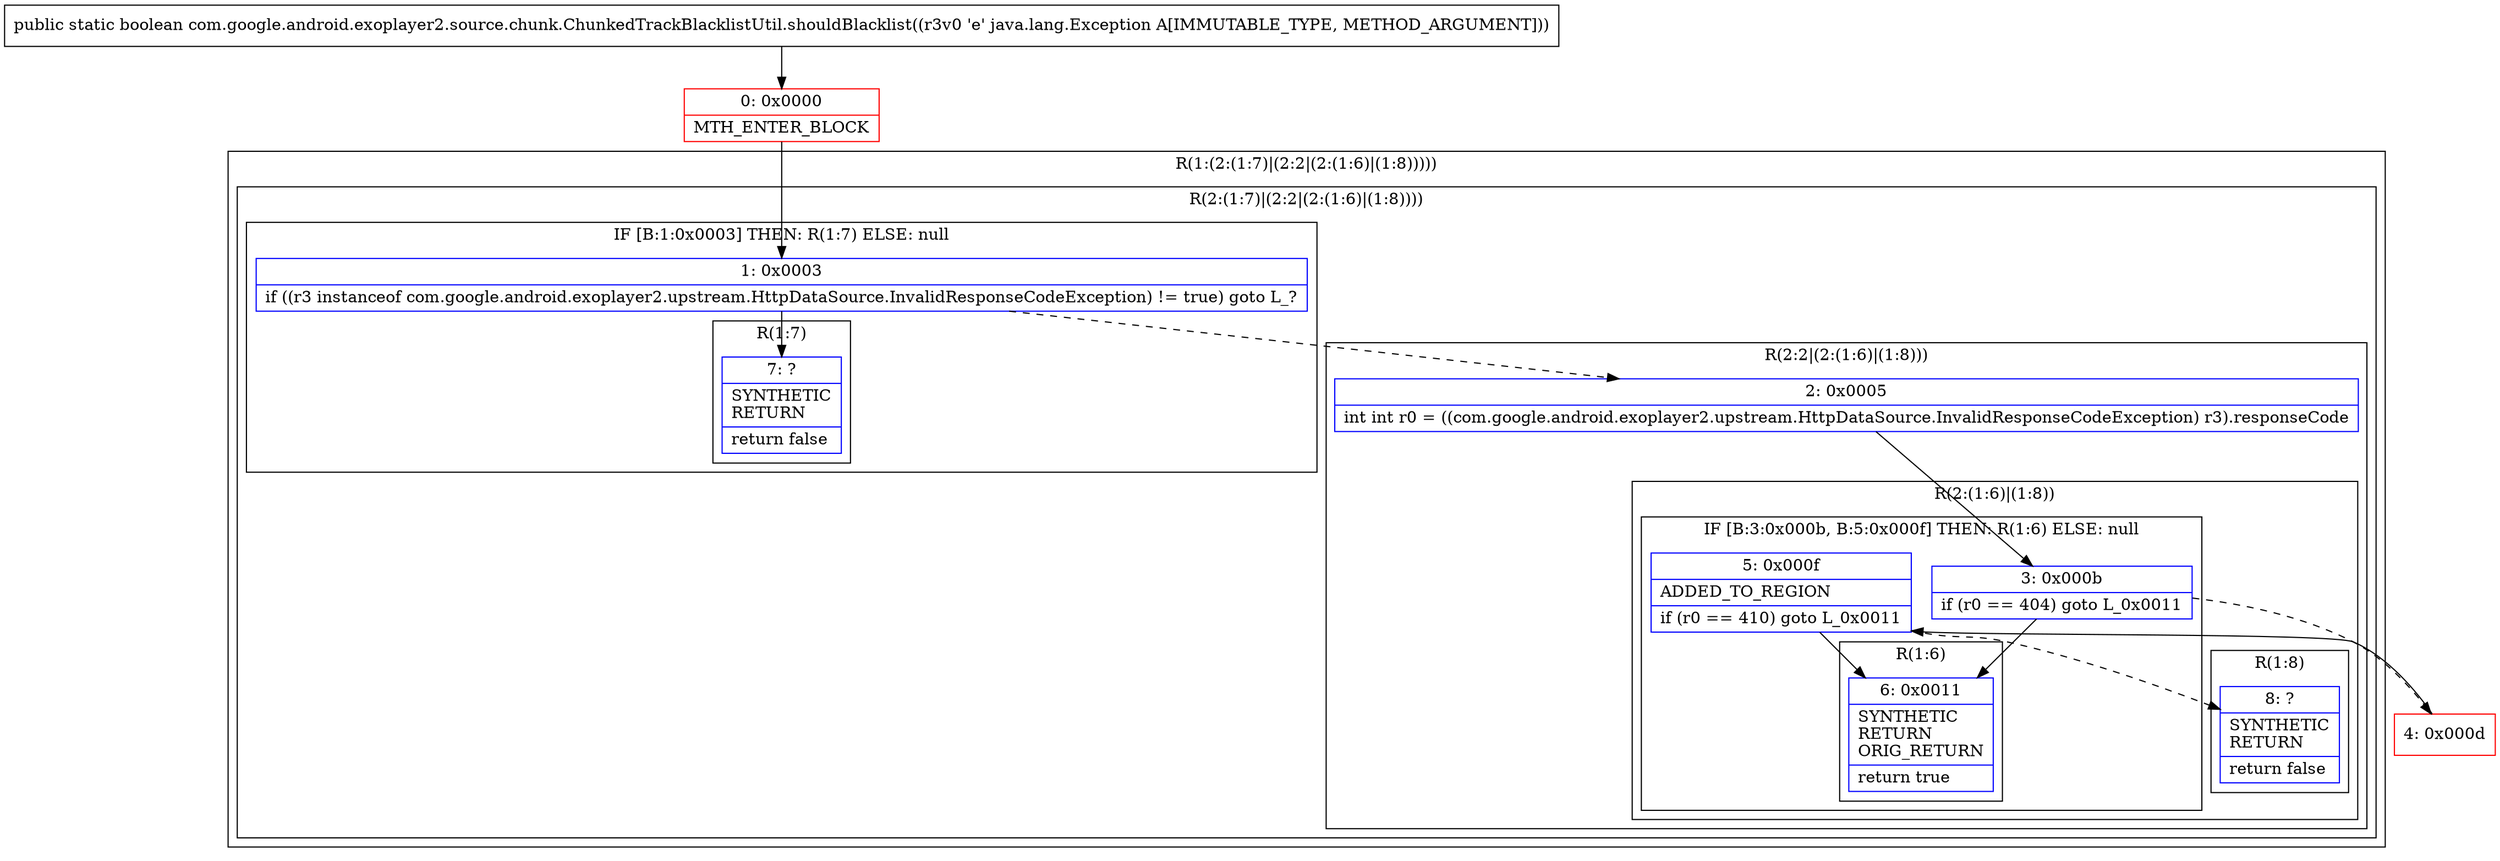 digraph "CFG forcom.google.android.exoplayer2.source.chunk.ChunkedTrackBlacklistUtil.shouldBlacklist(Ljava\/lang\/Exception;)Z" {
subgraph cluster_Region_375372716 {
label = "R(1:(2:(1:7)|(2:2|(2:(1:6)|(1:8)))))";
node [shape=record,color=blue];
subgraph cluster_Region_971376903 {
label = "R(2:(1:7)|(2:2|(2:(1:6)|(1:8))))";
node [shape=record,color=blue];
subgraph cluster_IfRegion_1862444668 {
label = "IF [B:1:0x0003] THEN: R(1:7) ELSE: null";
node [shape=record,color=blue];
Node_1 [shape=record,label="{1\:\ 0x0003|if ((r3 instanceof com.google.android.exoplayer2.upstream.HttpDataSource.InvalidResponseCodeException) != true) goto L_?\l}"];
subgraph cluster_Region_186484407 {
label = "R(1:7)";
node [shape=record,color=blue];
Node_7 [shape=record,label="{7\:\ ?|SYNTHETIC\lRETURN\l|return false\l}"];
}
}
subgraph cluster_Region_1150660228 {
label = "R(2:2|(2:(1:6)|(1:8)))";
node [shape=record,color=blue];
Node_2 [shape=record,label="{2\:\ 0x0005|int int r0 = ((com.google.android.exoplayer2.upstream.HttpDataSource.InvalidResponseCodeException) r3).responseCode\l}"];
subgraph cluster_Region_1618271907 {
label = "R(2:(1:6)|(1:8))";
node [shape=record,color=blue];
subgraph cluster_IfRegion_1532475068 {
label = "IF [B:3:0x000b, B:5:0x000f] THEN: R(1:6) ELSE: null";
node [shape=record,color=blue];
Node_3 [shape=record,label="{3\:\ 0x000b|if (r0 == 404) goto L_0x0011\l}"];
Node_5 [shape=record,label="{5\:\ 0x000f|ADDED_TO_REGION\l|if (r0 == 410) goto L_0x0011\l}"];
subgraph cluster_Region_1767071131 {
label = "R(1:6)";
node [shape=record,color=blue];
Node_6 [shape=record,label="{6\:\ 0x0011|SYNTHETIC\lRETURN\lORIG_RETURN\l|return true\l}"];
}
}
subgraph cluster_Region_328738699 {
label = "R(1:8)";
node [shape=record,color=blue];
Node_8 [shape=record,label="{8\:\ ?|SYNTHETIC\lRETURN\l|return false\l}"];
}
}
}
}
}
Node_0 [shape=record,color=red,label="{0\:\ 0x0000|MTH_ENTER_BLOCK\l}"];
Node_4 [shape=record,color=red,label="{4\:\ 0x000d}"];
MethodNode[shape=record,label="{public static boolean com.google.android.exoplayer2.source.chunk.ChunkedTrackBlacklistUtil.shouldBlacklist((r3v0 'e' java.lang.Exception A[IMMUTABLE_TYPE, METHOD_ARGUMENT])) }"];
MethodNode -> Node_0;
Node_1 -> Node_2[style=dashed];
Node_1 -> Node_7;
Node_2 -> Node_3;
Node_3 -> Node_4[style=dashed];
Node_3 -> Node_6;
Node_5 -> Node_6;
Node_5 -> Node_8[style=dashed];
Node_0 -> Node_1;
Node_4 -> Node_5;
}

